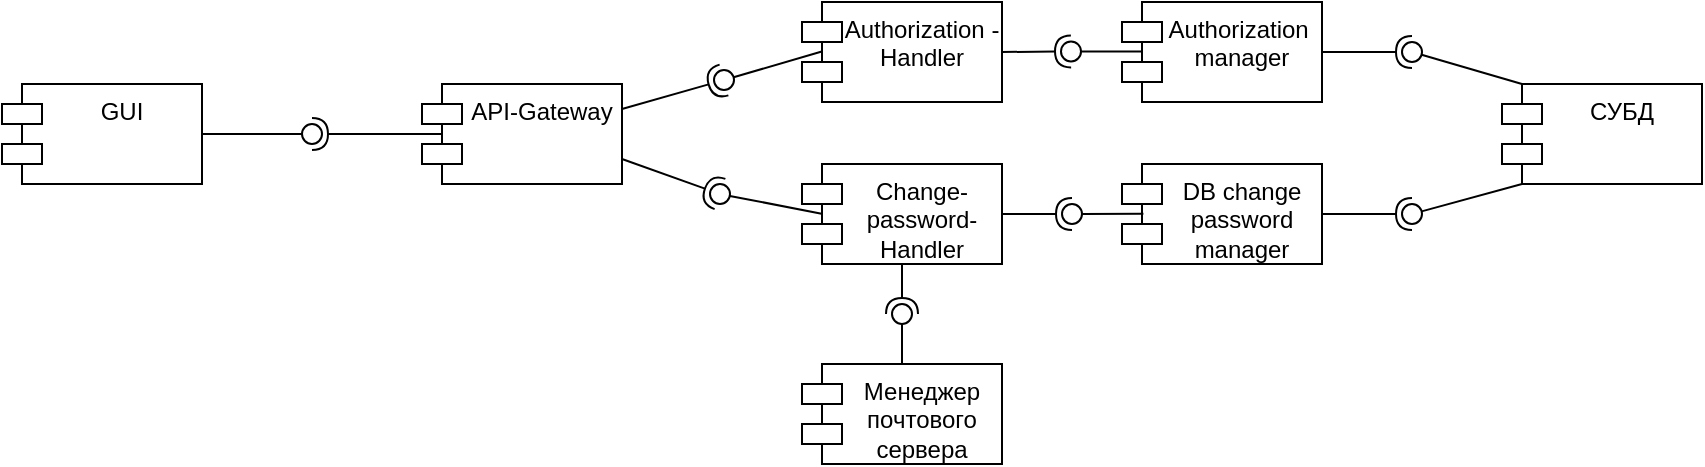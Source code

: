 <mxfile version="24.0.8" type="google">
  <diagram name="Страница — 1" id="j93UKnRLr3luePKZLkut">
    <mxGraphModel grid="1" page="1" gridSize="10" guides="1" tooltips="1" connect="1" arrows="1" fold="1" pageScale="1" pageWidth="827" pageHeight="1169" math="0" shadow="0">
      <root>
        <mxCell id="0" />
        <mxCell id="1" parent="0" />
        <mxCell id="C9lhTE95io52mAebtXfu-1" value="GUI" style="shape=module;align=left;spacingLeft=20;align=center;verticalAlign=top;whiteSpace=wrap;html=1;" vertex="1" parent="1">
          <mxGeometry x="60" y="430" width="100" height="50" as="geometry" />
        </mxCell>
        <mxCell id="C9lhTE95io52mAebtXfu-2" value="" style="rounded=0;orthogonalLoop=1;jettySize=auto;html=1;endArrow=halfCircle;endFill=0;endSize=6;strokeWidth=1;sketch=0;" edge="1" parent="1" target="C9lhTE95io52mAebtXfu-4">
          <mxGeometry relative="1" as="geometry">
            <mxPoint x="280" y="455" as="sourcePoint" />
          </mxGeometry>
        </mxCell>
        <mxCell id="C9lhTE95io52mAebtXfu-3" value="" style="rounded=0;orthogonalLoop=1;jettySize=auto;html=1;endArrow=oval;endFill=0;sketch=0;sourcePerimeterSpacing=0;targetPerimeterSpacing=0;endSize=10;exitX=1;exitY=0.5;exitDx=0;exitDy=0;" edge="1" parent="1" source="C9lhTE95io52mAebtXfu-1" target="C9lhTE95io52mAebtXfu-4">
          <mxGeometry relative="1" as="geometry">
            <mxPoint x="480" y="440" as="sourcePoint" />
          </mxGeometry>
        </mxCell>
        <mxCell id="C9lhTE95io52mAebtXfu-4" value="" style="ellipse;whiteSpace=wrap;html=1;align=center;aspect=fixed;fillColor=none;strokeColor=none;resizable=0;perimeter=centerPerimeter;rotatable=0;allowArrows=0;points=[];outlineConnect=1;" vertex="1" parent="1">
          <mxGeometry x="210" y="450" width="10" height="10" as="geometry" />
        </mxCell>
        <mxCell id="C9lhTE95io52mAebtXfu-5" value="API-Gateway" style="shape=module;align=left;spacingLeft=20;align=center;verticalAlign=top;whiteSpace=wrap;html=1;" vertex="1" parent="1">
          <mxGeometry x="270" y="430" width="100" height="50" as="geometry" />
        </mxCell>
        <mxCell id="C9lhTE95io52mAebtXfu-9" value="Authorization -Handler" style="shape=module;align=left;spacingLeft=20;align=center;verticalAlign=top;whiteSpace=wrap;html=1;" vertex="1" parent="1">
          <mxGeometry x="460" y="389" width="100" height="50" as="geometry" />
        </mxCell>
        <mxCell id="C9lhTE95io52mAebtXfu-10" value="Change-password-Handler" style="shape=module;align=left;spacingLeft=20;align=center;verticalAlign=top;whiteSpace=wrap;html=1;" vertex="1" parent="1">
          <mxGeometry x="460" y="470" width="100" height="50" as="geometry" />
        </mxCell>
        <mxCell id="C9lhTE95io52mAebtXfu-25" value="" style="rounded=0;orthogonalLoop=1;jettySize=auto;html=1;endArrow=halfCircle;endFill=0;endSize=6;strokeWidth=1;sketch=0;exitX=1;exitY=0.25;exitDx=0;exitDy=0;" edge="1" parent="1" source="C9lhTE95io52mAebtXfu-5" target="C9lhTE95io52mAebtXfu-27">
          <mxGeometry relative="1" as="geometry">
            <mxPoint x="470" y="445" as="sourcePoint" />
          </mxGeometry>
        </mxCell>
        <mxCell id="C9lhTE95io52mAebtXfu-26" value="" style="rounded=0;orthogonalLoop=1;jettySize=auto;html=1;endArrow=oval;endFill=0;sketch=0;sourcePerimeterSpacing=0;targetPerimeterSpacing=0;endSize=10;exitX=0.099;exitY=0.495;exitDx=0;exitDy=0;exitPerimeter=0;" edge="1" parent="1" source="C9lhTE95io52mAebtXfu-9" target="C9lhTE95io52mAebtXfu-27">
          <mxGeometry relative="1" as="geometry">
            <mxPoint x="430" y="445" as="sourcePoint" />
          </mxGeometry>
        </mxCell>
        <mxCell id="C9lhTE95io52mAebtXfu-27" value="" style="ellipse;whiteSpace=wrap;html=1;align=center;aspect=fixed;fillColor=none;strokeColor=none;resizable=0;perimeter=centerPerimeter;rotatable=0;allowArrows=0;points=[];outlineConnect=1;" vertex="1" parent="1">
          <mxGeometry x="416" y="423" width="10" height="10" as="geometry" />
        </mxCell>
        <mxCell id="C9lhTE95io52mAebtXfu-28" value="" style="rounded=0;orthogonalLoop=1;jettySize=auto;html=1;endArrow=halfCircle;endFill=0;endSize=6;strokeWidth=1;sketch=0;exitX=1;exitY=0.75;exitDx=0;exitDy=0;" edge="1" parent="1" source="C9lhTE95io52mAebtXfu-5" target="C9lhTE95io52mAebtXfu-30">
          <mxGeometry relative="1" as="geometry">
            <mxPoint x="470" y="525" as="sourcePoint" />
          </mxGeometry>
        </mxCell>
        <mxCell id="C9lhTE95io52mAebtXfu-29" value="" style="rounded=0;orthogonalLoop=1;jettySize=auto;html=1;endArrow=oval;endFill=0;sketch=0;sourcePerimeterSpacing=0;targetPerimeterSpacing=0;endSize=10;exitX=0.098;exitY=0.497;exitDx=0;exitDy=0;exitPerimeter=0;" edge="1" parent="1" source="C9lhTE95io52mAebtXfu-10" target="C9lhTE95io52mAebtXfu-30">
          <mxGeometry relative="1" as="geometry">
            <mxPoint x="430" y="525" as="sourcePoint" />
          </mxGeometry>
        </mxCell>
        <mxCell id="C9lhTE95io52mAebtXfu-30" value="" style="ellipse;whiteSpace=wrap;html=1;align=center;aspect=fixed;fillColor=none;strokeColor=none;resizable=0;perimeter=centerPerimeter;rotatable=0;allowArrows=0;points=[];outlineConnect=1;" vertex="1" parent="1">
          <mxGeometry x="414" y="480" width="10" height="10" as="geometry" />
        </mxCell>
        <mxCell id="C9lhTE95io52mAebtXfu-34" value="Authorization&amp;nbsp;&lt;br&gt;manager" style="shape=module;align=left;spacingLeft=20;align=center;verticalAlign=top;whiteSpace=wrap;html=1;" vertex="1" parent="1">
          <mxGeometry x="620" y="389" width="100" height="50" as="geometry" />
        </mxCell>
        <mxCell id="C9lhTE95io52mAebtXfu-35" value="DB change password manager" style="shape=module;align=left;spacingLeft=20;align=center;verticalAlign=top;whiteSpace=wrap;html=1;" vertex="1" parent="1">
          <mxGeometry x="620" y="470" width="100" height="50" as="geometry" />
        </mxCell>
        <mxCell id="C9lhTE95io52mAebtXfu-36" value="СУБД" style="shape=module;align=left;spacingLeft=20;align=center;verticalAlign=top;whiteSpace=wrap;html=1;" vertex="1" parent="1">
          <mxGeometry x="810" y="430" width="100" height="50" as="geometry" />
        </mxCell>
        <mxCell id="C9lhTE95io52mAebtXfu-37" value="Менеджер почтового сервера" style="shape=module;align=left;spacingLeft=20;align=center;verticalAlign=top;whiteSpace=wrap;html=1;" vertex="1" parent="1">
          <mxGeometry x="460" y="570" width="100" height="50" as="geometry" />
        </mxCell>
        <mxCell id="C9lhTE95io52mAebtXfu-38" value="" style="rounded=0;orthogonalLoop=1;jettySize=auto;html=1;endArrow=halfCircle;endFill=0;endSize=6;strokeWidth=1;sketch=0;exitX=1;exitY=0.5;exitDx=0;exitDy=0;" edge="1" parent="1" source="C9lhTE95io52mAebtXfu-10" target="C9lhTE95io52mAebtXfu-40">
          <mxGeometry relative="1" as="geometry">
            <mxPoint x="520" y="485" as="sourcePoint" />
          </mxGeometry>
        </mxCell>
        <mxCell id="C9lhTE95io52mAebtXfu-39" value="" style="rounded=0;orthogonalLoop=1;jettySize=auto;html=1;endArrow=oval;endFill=0;sketch=0;sourcePerimeterSpacing=0;targetPerimeterSpacing=0;endSize=10;exitX=0.107;exitY=0.497;exitDx=0;exitDy=0;exitPerimeter=0;" edge="1" parent="1" source="C9lhTE95io52mAebtXfu-35" target="C9lhTE95io52mAebtXfu-40">
          <mxGeometry relative="1" as="geometry">
            <mxPoint x="480" y="485" as="sourcePoint" />
          </mxGeometry>
        </mxCell>
        <mxCell id="C9lhTE95io52mAebtXfu-40" value="" style="ellipse;whiteSpace=wrap;html=1;align=center;aspect=fixed;fillColor=none;strokeColor=none;resizable=0;perimeter=centerPerimeter;rotatable=0;allowArrows=0;points=[];outlineConnect=1;" vertex="1" parent="1">
          <mxGeometry x="590" y="490" width="10" height="10" as="geometry" />
        </mxCell>
        <mxCell id="C9lhTE95io52mAebtXfu-41" value="" style="rounded=0;orthogonalLoop=1;jettySize=auto;html=1;endArrow=halfCircle;endFill=0;endSize=6;strokeWidth=1;sketch=0;exitX=0.5;exitY=1;exitDx=0;exitDy=0;" edge="1" parent="1" source="C9lhTE95io52mAebtXfu-10" target="C9lhTE95io52mAebtXfu-43">
          <mxGeometry relative="1" as="geometry">
            <mxPoint x="530" y="620" as="sourcePoint" />
          </mxGeometry>
        </mxCell>
        <mxCell id="C9lhTE95io52mAebtXfu-42" value="" style="rounded=0;orthogonalLoop=1;jettySize=auto;html=1;endArrow=oval;endFill=0;sketch=0;sourcePerimeterSpacing=0;targetPerimeterSpacing=0;endSize=10;exitX=0.5;exitY=0;exitDx=0;exitDy=0;" edge="1" parent="1" source="C9lhTE95io52mAebtXfu-37" target="C9lhTE95io52mAebtXfu-43">
          <mxGeometry relative="1" as="geometry">
            <mxPoint x="670" y="685" as="sourcePoint" />
          </mxGeometry>
        </mxCell>
        <mxCell id="C9lhTE95io52mAebtXfu-43" value="" style="ellipse;whiteSpace=wrap;html=1;align=center;aspect=fixed;fillColor=none;strokeColor=none;resizable=0;perimeter=centerPerimeter;rotatable=0;allowArrows=0;points=[];outlineConnect=1;" vertex="1" parent="1">
          <mxGeometry x="505" y="540" width="10" height="10" as="geometry" />
        </mxCell>
        <mxCell id="C9lhTE95io52mAebtXfu-44" value="" style="rounded=0;orthogonalLoop=1;jettySize=auto;html=1;endArrow=halfCircle;endFill=0;endSize=6;strokeWidth=1;sketch=0;exitX=1;exitY=0.5;exitDx=0;exitDy=0;" edge="1" parent="1" source="C9lhTE95io52mAebtXfu-9">
          <mxGeometry relative="1" as="geometry">
            <mxPoint x="559.5" y="413.71" as="sourcePoint" />
            <mxPoint x="594.5" y="413.71" as="targetPoint" />
          </mxGeometry>
        </mxCell>
        <mxCell id="C9lhTE95io52mAebtXfu-45" value="" style="rounded=0;orthogonalLoop=1;jettySize=auto;html=1;endArrow=oval;endFill=0;sketch=0;sourcePerimeterSpacing=0;targetPerimeterSpacing=0;endSize=10;exitX=0.107;exitY=0.497;exitDx=0;exitDy=0;exitPerimeter=0;" edge="1" parent="1">
          <mxGeometry relative="1" as="geometry">
            <mxPoint x="630.5" y="413.71" as="sourcePoint" />
            <mxPoint x="594.5" y="413.71" as="targetPoint" />
          </mxGeometry>
        </mxCell>
        <mxCell id="C9lhTE95io52mAebtXfu-53" value="" style="rounded=0;orthogonalLoop=1;jettySize=auto;html=1;endArrow=halfCircle;endFill=0;endSize=6;strokeWidth=1;sketch=0;exitX=1;exitY=0.5;exitDx=0;exitDy=0;" edge="1" parent="1" source="C9lhTE95io52mAebtXfu-34" target="C9lhTE95io52mAebtXfu-55">
          <mxGeometry relative="1" as="geometry">
            <mxPoint x="560" y="475" as="sourcePoint" />
          </mxGeometry>
        </mxCell>
        <mxCell id="C9lhTE95io52mAebtXfu-54" value="" style="rounded=0;orthogonalLoop=1;jettySize=auto;html=1;endArrow=oval;endFill=0;sketch=0;sourcePerimeterSpacing=0;targetPerimeterSpacing=0;endSize=10;exitX=0;exitY=0;exitDx=10;exitDy=0;exitPerimeter=0;" edge="1" parent="1" source="C9lhTE95io52mAebtXfu-36" target="C9lhTE95io52mAebtXfu-55">
          <mxGeometry relative="1" as="geometry">
            <mxPoint x="520" y="475" as="sourcePoint" />
          </mxGeometry>
        </mxCell>
        <mxCell id="C9lhTE95io52mAebtXfu-55" value="" style="ellipse;whiteSpace=wrap;html=1;align=center;aspect=fixed;fillColor=none;strokeColor=none;resizable=0;perimeter=centerPerimeter;rotatable=0;allowArrows=0;points=[];outlineConnect=1;" vertex="1" parent="1">
          <mxGeometry x="760" y="409" width="10" height="10" as="geometry" />
        </mxCell>
        <mxCell id="C9lhTE95io52mAebtXfu-62" value="" style="rounded=0;orthogonalLoop=1;jettySize=auto;html=1;endArrow=halfCircle;endFill=0;endSize=6;strokeWidth=1;sketch=0;exitX=1;exitY=0.5;exitDx=0;exitDy=0;" edge="1" parent="1" source="C9lhTE95io52mAebtXfu-35" target="C9lhTE95io52mAebtXfu-64">
          <mxGeometry relative="1" as="geometry">
            <mxPoint x="790" y="485" as="sourcePoint" />
          </mxGeometry>
        </mxCell>
        <mxCell id="C9lhTE95io52mAebtXfu-63" value="" style="rounded=0;orthogonalLoop=1;jettySize=auto;html=1;endArrow=oval;endFill=0;sketch=0;sourcePerimeterSpacing=0;targetPerimeterSpacing=0;endSize=10;exitX=0;exitY=1;exitDx=10;exitDy=0;exitPerimeter=0;" edge="1" parent="1" source="C9lhTE95io52mAebtXfu-36" target="C9lhTE95io52mAebtXfu-64">
          <mxGeometry relative="1" as="geometry">
            <mxPoint x="750" y="485" as="sourcePoint" />
          </mxGeometry>
        </mxCell>
        <mxCell id="C9lhTE95io52mAebtXfu-64" value="" style="ellipse;whiteSpace=wrap;html=1;align=center;aspect=fixed;fillColor=none;strokeColor=none;resizable=0;perimeter=centerPerimeter;rotatable=0;allowArrows=0;points=[];outlineConnect=1;" vertex="1" parent="1">
          <mxGeometry x="760" y="490" width="10" height="10" as="geometry" />
        </mxCell>
      </root>
    </mxGraphModel>
  </diagram>
</mxfile>
